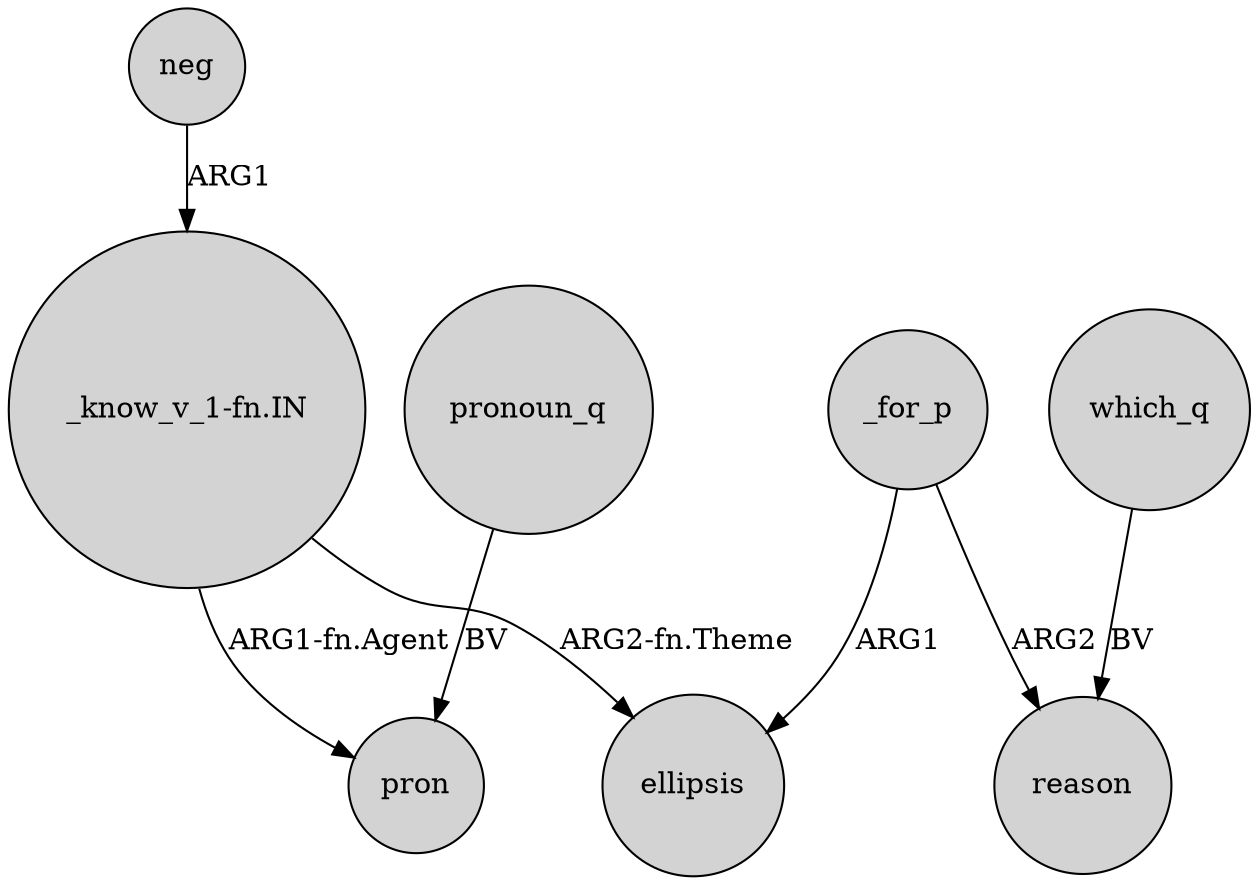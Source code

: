 digraph {
	node [shape=circle style=filled]
	"_know_v_1-fn.IN" -> pron [label="ARG1-fn.Agent"]
	neg -> "_know_v_1-fn.IN" [label=ARG1]
	"_know_v_1-fn.IN" -> ellipsis [label="ARG2-fn.Theme"]
	_for_p -> ellipsis [label=ARG1]
	_for_p -> reason [label=ARG2]
	which_q -> reason [label=BV]
	pronoun_q -> pron [label=BV]
}
